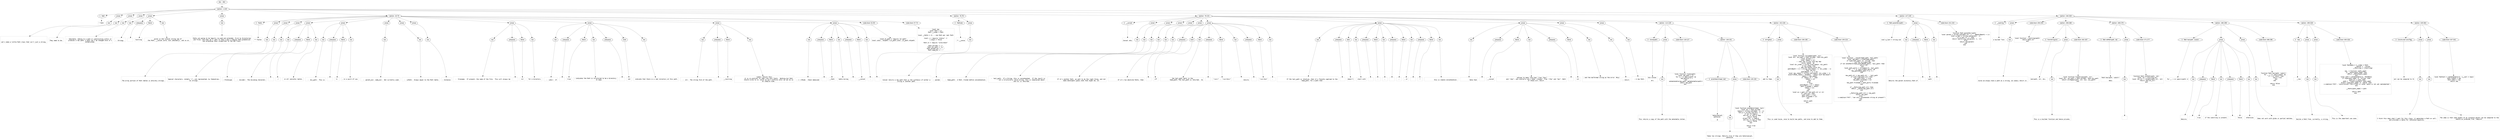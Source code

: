 digraph lpegNode {

node [fontname=Helvetica]
edge [style=dashed]

doc_0 [label="doc - 364"]


doc_0 -> { section_1}
{rank=same; section_1}

section_1 [label="section: 1-245"]


// END RANK doc_0

section_1 -> { header_2 prose_3 prose_4 prose_5 prose_6 prose_7 section_8 section_9 section_10 section_11 section_12}
{rank=same; header_2 prose_3 prose_4 prose_5 prose_6 prose_7 section_8 section_9 section_10 section_11 section_12}

header_2 [label="1 : Path"]

prose_3 [label="prose"]

prose_4 [label="prose"]

prose_5 [label="prose"]

prose_6 [label="prose"]

prose_7 [label="prose"]

section_8 [label="section: 20-75"]

section_9 [label="section: 76-78"]

section_10 [label="section: 79-151"]

section_11 [label="section: 227-245"]

section_12 [label="section: 246-328"]


// END RANK section_1

header_2 -> leaf_13
leaf_13  [color=Gray,shape=rectangle,fontname=Inconsolata,label="* Path"]
// END RANK header_2

prose_3 -> { raw_14}
{rank=same; raw_14}

raw_14 [label="raw"]


// END RANK prose_3

raw_14 -> leaf_15
leaf_15  [color=Gray,shape=rectangle,fontname=Inconsolata,label="


Let's make a little Path class that isn't just a string.
"]
// END RANK raw_14

prose_4 -> { raw_16}
{rank=same; raw_16}

raw_16 [label="raw"]


// END RANK prose_4

raw_16 -> leaf_17
leaf_17  [color=Gray,shape=rectangle,fontname=Inconsolata,label="
They need to be:
"]
// END RANK raw_16

prose_5 -> { raw_18}
{rank=same; raw_18}

raw_18 [label="raw"]


// END RANK prose_5

raw_18 -> leaf_19
leaf_19  [color=Gray,shape=rectangle,fontname=Inconsolata,label="
-  Immutable. Adding to a path or substituting within it
   produces a new path; a path can't be changed once it's
   established.
"]
// END RANK raw_18

prose_6 -> { raw_20 prespace_21 literal_22 raw_23}
{rank=same; raw_20 prespace_21 literal_22 raw_23}

raw_20 [label="raw"]

prespace_21 [label="prespace"]

literal_22 [label="literal"]

raw_23 [label="raw"]


// END RANK prose_6

raw_20 -> leaf_24
leaf_24  [color=Gray,shape=rectangle,fontname=Inconsolata,label="
-  Stringy. "]
// END RANK raw_20

prespace_21 -> leaf_25
leaf_25  [color=Gray,shape=rectangle,fontname=Inconsolata,label=" "]
// END RANK prespace_21

literal_22 -> leaf_26
leaf_26  [color=Gray,shape=rectangle,fontname=Inconsolata,label="tostring"]
// END RANK literal_22

raw_23 -> leaf_27
leaf_27  [color=Gray,shape=rectangle,fontname=Inconsolata,label=" gives us the literal string rep of
   the Path, __concat works (but immutably), and so on.
"]
// END RANK raw_23

prose_7 -> { raw_28}
{rank=same; raw_28}

raw_28 [label="raw"]


// END RANK prose_7

raw_28 -> leaf_29
leaf_29  [color=Gray,shape=rectangle,fontname=Inconsolata,label="
Paths are going to be heavily re-used and extended, first by Directories
and Files, and then we'll want to take a pass a making them grammatical
and extending their properties to the URI class.

"]
// END RANK raw_28

section_8 -> { header_30 prose_31 prose_32 prose_33 prose_34 prose_35 prose_36 prose_37 prose_38 prose_39 prose_40 prose_41 prose_42 codeblock_43 codeblock_44}
{rank=same; header_30 prose_31 prose_32 prose_33 prose_34 prose_35 prose_36 prose_37 prose_38 prose_39 prose_40 prose_41 prose_42 codeblock_43 codeblock_44}

header_30 [label="2 : Fields"]

prose_31 [label="prose"]

prose_32 [label="prose"]

prose_33 [label="prose"]

prose_34 [label="prose"]

prose_35 [label="prose"]

prose_36 [label="prose"]

prose_37 [label="prose"]

prose_38 [label="prose"]

prose_39 [label="prose"]

prose_40 [label="prose"]

prose_41 [label="prose"]

prose_42 [label="prose"]

codeblock_43 [label="code block 52-55"]

codeblock_44 [label="code block 57-73"]


// END RANK section_8

header_30 -> leaf_45
leaf_45  [color=Gray,shape=rectangle,fontname=Inconsolata,label="** Fields"]
// END RANK header_30

prose_31 -> { raw_46}
{rank=same; raw_46}

raw_46 [label="raw"]


// END RANK prose_31

raw_46 -> leaf_47
leaf_47  [color=Gray,shape=rectangle,fontname=Inconsolata,label="

The array portion of Path tables is entirely strings.
"]
// END RANK raw_46

prose_32 -> { raw_48}
{rank=same; raw_48}

raw_48 [label="raw"]


// END RANK prose_32

raw_48 -> leaf_49
leaf_49  [color=Gray,shape=rectangle,fontname=Inconsolata,label="
Special characters, notably \"/\", are represented, by themselves,
as strings.
"]
// END RANK raw_48

prose_33 -> { raw_50}
{rank=same; raw_50}

raw_50 [label="raw"]


// END RANK prose_33

raw_50 -> leaf_51
leaf_51  [color=Gray,shape=rectangle,fontname=Inconsolata,label="
- Prototype
"]
// END RANK raw_50

prose_34 -> { raw_52 prespace_53 literal_54 raw_55}
{rank=same; raw_52 prespace_53 literal_54 raw_55}

raw_52 [label="raw"]

prespace_53 [label="prespace"]

literal_54 [label="literal"]

raw_55 [label="raw"]


// END RANK prose_34

raw_52 -> leaf_56
leaf_56  [color=Gray,shape=rectangle,fontname=Inconsolata,label="
  -  divider:  The dividing character,"]
// END RANK raw_52

prespace_53 -> leaf_57
leaf_57  [color=Gray,shape=rectangle,fontname=Inconsolata,label=" "]
// END RANK prespace_53

literal_54 -> leaf_58
leaf_58  [color=Gray,shape=rectangle,fontname=Inconsolata,label="/"]
// END RANK literal_54

raw_55 -> leaf_59
leaf_59  [color=Gray,shape=rectangle,fontname=Inconsolata,label=" in all sensible realms.
"]
// END RANK raw_55

prose_35 -> { raw_60 prespace_61 literal_62 raw_63}
{rank=same; raw_60 prespace_61 literal_62 raw_63}

raw_60 [label="raw"]

prespace_61 [label="prespace"]

literal_62 [label="literal"]

raw_63 [label="raw"]


// END RANK prose_35

raw_60 -> leaf_64
leaf_64  [color=Gray,shape=rectangle,fontname=Inconsolata,label="
  -  div_patt:  This is"]
// END RANK raw_60

prespace_61 -> leaf_65
leaf_65  [color=Gray,shape=rectangle,fontname=Inconsolata,label=" "]
// END RANK prespace_61

literal_62 -> leaf_66
leaf_66  [color=Gray,shape=rectangle,fontname=Inconsolata,label="%/"]
// END RANK literal_62

raw_63 -> leaf_67
leaf_67  [color=Gray,shape=rectangle,fontname=Inconsolata,label=", in a quirk of Lua.
"]
// END RANK raw_63

prose_36 -> { raw_68}
{rank=same; raw_68}

raw_68 [label="raw"]


// END RANK prose_36

raw_68 -> leaf_69
leaf_69  [color=Gray,shape=rectangle,fontname=Inconsolata,label="
  -  parent_dir, same_dir:  Not currently used.
"]
// END RANK raw_68

prose_37 -> { raw_70}
{rank=same; raw_70}

raw_70 [label="raw"]


// END RANK prose_37

raw_70 -> leaf_71
leaf_71  [color=Gray,shape=rectangle,fontname=Inconsolata,label="
  -  isPath:  Always equal to the Path table.
"]
// END RANK raw_70

prose_38 -> { raw_72}
{rank=same; raw_72}

raw_72 [label="raw"]


// END RANK prose_38

raw_72 -> leaf_73
leaf_73  [color=Gray,shape=rectangle,fontname=Inconsolata,label="
- Instance
"]
// END RANK raw_72

prose_39 -> { raw_74 prespace_75 literal_76 raw_77}
{rank=same; raw_74 prespace_75 literal_76 raw_77}

raw_74 [label="raw"]

prespace_75 [label="prespace"]

literal_76 [label="literal"]

raw_77 [label="raw"]


// END RANK prose_39

raw_74 -> leaf_78
leaf_78  [color=Gray,shape=rectangle,fontname=Inconsolata,label="
  -  filename:  If present, the name of the file.  This will always be
               "]
// END RANK raw_74

prespace_75 -> leaf_79
leaf_79  [color=Gray,shape=rectangle,fontname=Inconsolata,label=" "]
// END RANK prespace_75

literal_76 -> leaf_80
leaf_80  [color=Gray,shape=rectangle,fontname=Inconsolata,label="nil"]
// END RANK literal_76

raw_77 -> leaf_81
leaf_81  [color=Gray,shape=rectangle,fontname=Inconsolata,label=" for a directory.
"]
// END RANK raw_77

prose_40 -> { raw_82 prespace_83 literal_84 raw_85 prespace_86 bold_87 raw_88}
{rank=same; raw_82 prespace_83 literal_84 raw_85 prespace_86 bold_87 raw_88}

raw_82 [label="raw"]

prespace_83 [label="prespace"]

literal_84 [label="literal"]

raw_85 [label="raw"]

prespace_86 [label="prespace"]

bold_87 [label="bold"]

raw_88 [label="raw"]


// END RANK prose_40

raw_82 -> leaf_89
leaf_89  [color=Gray,shape=rectangle,fontname=Inconsolata,label="
  -  isDir:  If"]
// END RANK raw_82

prespace_83 -> leaf_90
leaf_90  [color=Gray,shape=rectangle,fontname=Inconsolata,label=" "]
// END RANK prespace_83

literal_84 -> leaf_91
leaf_91  [color=Gray,shape=rectangle,fontname=Inconsolata,label="true"]
// END RANK literal_84

raw_85 -> leaf_92
leaf_92  [color=Gray,shape=rectangle,fontname=Inconsolata,label=", indicates the Path is structured to be a directory.
        It does"]
// END RANK raw_85

prespace_86 -> leaf_93
leaf_93  [color=Gray,shape=rectangle,fontname=Inconsolata,label=" "]
// END RANK prespace_86

bold_87 -> leaf_94
leaf_94  [color=Gray,shape=rectangle,fontname=Inconsolata,label="not"]
// END RANK bold_87

raw_88 -> leaf_95
leaf_95  [color=Gray,shape=rectangle,fontname=Inconsolata,label=" indicate that there is a real directory at this path.
"]
// END RANK raw_88

prose_41 -> { raw_96 prespace_97 literal_98 raw_99}
{rank=same; raw_96 prespace_97 literal_98 raw_99}

raw_96 [label="raw"]

prespace_97 [label="prespace"]

literal_98 [label="literal"]

raw_99 [label="raw"]


// END RANK prose_41

raw_96 -> leaf_100
leaf_100  [color=Gray,shape=rectangle,fontname=Inconsolata,label="
  -  str:  The string form of the path. "]
// END RANK raw_96

prespace_97 -> leaf_101
leaf_101  [color=Gray,shape=rectangle,fontname=Inconsolata,label=" "]
// END RANK prespace_97

literal_98 -> leaf_102
leaf_102  [color=Gray,shape=rectangle,fontname=Inconsolata,label="__tostring"]
// END RANK literal_98

raw_99 -> leaf_103
leaf_103  [color=Gray,shape=rectangle,fontname=Inconsolata,label=" simply returns this,
           it is in-contract to read from this field.  Nothing but Path
           should write to it, which we won't enforce until we can do so
           at compile time.
"]
// END RANK raw_99

prose_42 -> { raw_104 prespace_105 literal_106 raw_107 prespace_108 literal_109 raw_110}
{rank=same; raw_104 prespace_105 literal_106 raw_107 prespace_108 literal_109 raw_110}

raw_104 [label="raw"]

prespace_105 [label="prespace"]

literal_106 [label="literal"]

raw_107 [label="raw"]

prespace_108 [label="prespace"]

literal_109 [label="literal"]

raw_110 [label="raw"]


// END RANK prose_42

raw_104 -> leaf_111
leaf_111  [color=Gray,shape=rectangle,fontname=Inconsolata,label="
- [ ] #todo   Check memoized"]
// END RANK raw_104

prespace_105 -> leaf_112
leaf_112  [color=Gray,shape=rectangle,fontname=Inconsolata,label=" "]
// END RANK prespace_105

literal_106 -> leaf_113
leaf_113  [color=Gray,shape=rectangle,fontname=Inconsolata,label="__Path"]
// END RANK literal_106

raw_107 -> leaf_114
leaf_114  [color=Gray,shape=rectangle,fontname=Inconsolata,label=" table during"]
// END RANK raw_107

prespace_108 -> leaf_115
leaf_115  [color=Gray,shape=rectangle,fontname=Inconsolata,label=" "]
// END RANK prespace_108

literal_109 -> leaf_116
leaf_116  [color=Gray,shape=rectangle,fontname=Inconsolata,label="__concat"]
// END RANK literal_109

raw_110 -> leaf_117
leaf_117  [color=Gray,shape=rectangle,fontname=Inconsolata,label=".
"]
// END RANK raw_110

codeblock_43 -> leaf_118
leaf_118  [color=Gray,shape=rectangle,fontname=Inconsolata,label="local pl_path = require \"pl.path\"
local isdir, relpath = pl_path.isdir, pl_path.relpath"]
// END RANK codeblock_43

codeblock_44 -> leaf_119
leaf_119  [color=Gray,shape=rectangle,fontname=Inconsolata,label="local new
local Path = {}
Path.__index = Path

local __Paths = {} -- one Path per real Path

local s = require \"status\" ()
s.angry = false

Path.it = require \"core/check\"

Path.divider = \"/\"
Path.div_patt = \"%/\"
Path.parent_dir = \"..\"
Path.same_dir = \".\""]
// END RANK codeblock_44

section_9 -> { header_120 prose_121}
{rank=same; header_120 prose_121}

header_120 [label="2 : Methods"]

prose_121 [label="prose"]


// END RANK section_9

header_120 -> leaf_122
leaf_122  [color=Gray,shape=rectangle,fontname=Inconsolata,label="
** __conca"]
// END RANK header_120

prose_121 -> { raw_123}
{rank=same; raw_123}

raw_123 [label="raw"]


// END RANK prose_121

raw_123 -> leaf_124
leaf_124  [color=Gray,shape=rectangle,fontname=Inconsolata,label="

"]
// END RANK raw_123

section_10 -> { header_125 prose_126 prose_127 prose_128 prose_129 prose_130 prose_131 prose_132 prose_133 prose_134 prose_135 section_136 section_137}
{rank=same; header_125 prose_126 prose_127 prose_128 prose_129 prose_130 prose_131 prose_132 prose_133 prose_134 prose_135 section_136 section_137}

header_125 [label="2 : __concat"]

prose_126 [label="prose"]

prose_127 [label="prose"]

prose_128 [label="prose"]

prose_129 [label="prose"]

prose_130 [label="prose"]

prose_131 [label="prose"]

prose_132 [label="prose"]

prose_133 [label="prose"]

prose_134 [label="prose"]

prose_135 [label="prose"]

section_136 [label="section: 114-129"]

section_137 [label="section: 152-226"]


// END RANK section_10

header_125 -> leaf_138
leaf_138  [color=Gray,shape=rectangle,fontname=Inconsolata,label="
Concat retu"]
// END RANK header_125

prose_126 -> { raw_139}
{rank=same; raw_139}

raw_139 [label="raw"]


// END RANK prose_126

raw_139 -> leaf_140
leaf_140  [color=Gray,shape=rectangle,fontname=Inconsolata,label="

Concat returns a new path that is the synthesis of either a
string or another path.
"]
// END RANK raw_139

prose_127 -> { raw_141}
{rank=same; raw_141}

raw_141 [label="raw"]


// END RANK prose_127

raw_141 -> leaf_142
leaf_142  [color=Gray,shape=rectangle,fontname=Inconsolata,label="
- params
"]
// END RANK raw_141

prose_128 -> { raw_143}
{rank=same; raw_143}

raw_143 [label="raw"]


// END RANK prose_128

raw_143 -> leaf_144
leaf_144  [color=Gray,shape=rectangle,fontname=Inconsolata,label="
  -  head_path:  A Path. Cloned before concatenation.
"]
// END RANK raw_143

prose_129 -> { raw_145}
{rank=same; raw_145}

raw_145 [label="raw"]


// END RANK prose_129

raw_145 -> leaf_146
leaf_146  [color=Gray,shape=rectangle,fontname=Inconsolata,label="
  -  tail_path:  If a String, this is concatenated.  If the result is
           not a structurally valid string, this is complained about
           and nil is returned.
"]
// END RANK raw_145

prose_130 -> { raw_147}
{rank=same; raw_147}

raw_147 [label="raw"]


// END RANK prose_130

raw_147 -> leaf_148
leaf_148  [color=Gray,shape=rectangle,fontname=Inconsolata,label="
           If it's another Path, we want to do the right thing, and not
           make developers guess what that might be, so:
"]
// END RANK raw_147

prose_131 -> { raw_149 prespace_150 bold_151 raw_152 prespace_153 literal_154 raw_155 prespace_156 literal_157 raw_158}
{rank=same; raw_149 prespace_150 bold_151 raw_152 prespace_153 literal_154 raw_155 prespace_156 literal_157 raw_158}

raw_149 [label="raw"]

prespace_150 [label="prespace"]

bold_151 [label="bold"]

raw_152 [label="raw"]

prespace_153 [label="prespace"]

literal_154 [label="literal"]

raw_155 [label="raw"]

prespace_156 [label="prespace"]

literal_157 [label="literal"]

raw_158 [label="raw"]


// END RANK prose_131

raw_149 -> leaf_159
leaf_159  [color=Gray,shape=rectangle,fontname=Inconsolata,label="
           If it's two absolute Paths, then"]
// END RANK raw_149

prespace_150 -> leaf_160
leaf_160  [color=Gray,shape=rectangle,fontname=Inconsolata,label=" "]
// END RANK prespace_150

bold_151 -> leaf_161
leaf_161  [color=Gray,shape=rectangle,fontname=Inconsolata,label="iff"]
// END RANK bold_151

raw_152 -> leaf_162
leaf_162  [color=Gray,shape=rectangle,fontname=Inconsolata,label=" the tail_path nests in the
           head_path, the tail_path is returned.  So"]
// END RANK raw_152

prespace_153 -> leaf_163
leaf_163  [color=Gray,shape=rectangle,fontname=Inconsolata,label=" "]
// END RANK prespace_153

literal_154 -> leaf_164
leaf_164  [color=Gray,shape=rectangle,fontname=Inconsolata,label="\"/usr/\" .. \"/usr/bin/\""]
// END RANK literal_154

raw_155 -> leaf_165
leaf_165  [color=Gray,shape=rectangle,fontname=Inconsolata,label="
           returns"]
// END RANK raw_155

prespace_156 -> leaf_166
leaf_166  [color=Gray,shape=rectangle,fontname=Inconsolata,label=" "]
// END RANK prespace_156

literal_157 -> leaf_167
leaf_167  [color=Gray,shape=rectangle,fontname=Inconsolata,label="\"/usr/bin\""]
// END RANK literal_157

raw_158 -> leaf_168
leaf_168  [color=Gray,shape=rectangle,fontname=Inconsolata,label=".
"]
// END RANK raw_158

prose_132 -> { raw_169 prespace_170 italic_171 raw_172 prespace_173 literal_174 raw_175 prespace_176 literal_177 raw_178 prespace_179 literal_180 raw_181}
{rank=same; raw_169 prespace_170 italic_171 raw_172 prespace_173 literal_174 raw_175 prespace_176 literal_177 raw_178 prespace_179 literal_180 raw_181}

raw_169 [label="raw"]

prespace_170 [label="prespace"]

italic_171 [label="italic"]

raw_172 [label="raw"]

prespace_173 [label="prespace"]

literal_174 [label="literal"]

raw_175 [label="raw"]

prespace_176 [label="prespace"]

literal_177 [label="literal"]

raw_178 [label="raw"]

prespace_179 [label="prespace"]

literal_180 [label="literal"]

raw_181 [label="raw"]


// END RANK prose_132

raw_169 -> leaf_182
leaf_182  [color=Gray,shape=rectangle,fontname=Inconsolata,label="
           If the tail_path is relative, then it's flexibly applied to the
           head_path. For a path that"]
// END RANK raw_169

prespace_170 -> leaf_183
leaf_183  [color=Gray,shape=rectangle,fontname=Inconsolata,label=" "]
// END RANK prespace_170

italic_171 -> leaf_184
leaf_184  [color=Gray,shape=rectangle,fontname=Inconsolata,label="doesn't"]
// END RANK italic_171

raw_172 -> leaf_185
leaf_185  [color=Gray,shape=rectangle,fontname=Inconsolata,label=" start with"]
// END RANK raw_172

prespace_173 -> leaf_186
leaf_186  [color=Gray,shape=rectangle,fontname=Inconsolata,label=" "]
// END RANK prespace_173

literal_174 -> leaf_187
leaf_187  [color=Gray,shape=rectangle,fontname=Inconsolata,label="."]
// END RANK literal_174

raw_175 -> leaf_188
leaf_188  [color=Gray,shape=rectangle,fontname=Inconsolata,label=","]
// END RANK raw_175

prespace_176 -> leaf_189
leaf_189  [color=Gray,shape=rectangle,fontname=Inconsolata,label=" "]
// END RANK prespace_176

literal_177 -> leaf_190
leaf_190  [color=Gray,shape=rectangle,fontname=Inconsolata,label=".."]
// END RANK literal_177

raw_178 -> leaf_191
leaf_191  [color=Gray,shape=rectangle,fontname=Inconsolata,label=", or"]
// END RANK raw_178

prespace_179 -> leaf_192
leaf_192  [color=Gray,shape=rectangle,fontname=Inconsolata,label=" "]
// END RANK prespace_179

literal_180 -> leaf_193
leaf_193  [color=Gray,shape=rectangle,fontname=Inconsolata,label="*"]
// END RANK literal_180

raw_181 -> leaf_194
leaf_194  [color=Gray,shape=rectangle,fontname=Inconsolata,label=",
           this is simple concatenation.
"]
// END RANK raw_181

prose_133 -> { raw_195 prespace_196 literal_197 raw_198 prespace_199 literal_200 raw_201}
{rank=same; raw_195 prespace_196 literal_197 raw_198 prespace_199 literal_200 raw_201}

raw_195 [label="raw"]

prespace_196 [label="prespace"]

literal_197 [label="literal"]

raw_198 [label="raw"]

prespace_199 [label="prespace"]

literal_200 [label="literal"]

raw_201 [label="raw"]


// END RANK prose_133

raw_195 -> leaf_202
leaf_202  [color=Gray,shape=rectangle,fontname=Inconsolata,label="
           Note that"]
// END RANK raw_195

prespace_196 -> leaf_203
leaf_203  [color=Gray,shape=rectangle,fontname=Inconsolata,label=" "]
// END RANK prespace_196

literal_197 -> leaf_204
leaf_204  [color=Gray,shape=rectangle,fontname=Inconsolata,label="__concat"]
// END RANK literal_197

raw_198 -> leaf_205
leaf_205  [color=Gray,shape=rectangle,fontname=Inconsolata,label=" refuses to make \"foo//bar\" from \"foo/\"
           and \"/bar\", and similarly won't make \"/foobar\" from \"/foo\" and \"bar\". Both
           of these will return"]
// END RANK raw_198

prespace_199 -> leaf_206
leaf_206  [color=Gray,shape=rectangle,fontname=Inconsolata,label=" "]
// END RANK prespace_199

literal_200 -> leaf_207
leaf_207  [color=Gray,shape=rectangle,fontname=Inconsolata,label="nil"]
// END RANK literal_200

raw_201 -> leaf_208
leaf_208  [color=Gray,shape=rectangle,fontname=Inconsolata,label=", and the malformed string as the error. #nyi


"]
// END RANK raw_201

prose_134 -> { raw_209}
{rank=same; raw_209}

raw_209 [label="raw"]


// END RANK prose_134

raw_209 -> leaf_210
leaf_210  [color=Gray,shape=rectangle,fontname=Inconsolata,label="
- return
"]
// END RANK raw_209

prose_135 -> { raw_211}
{rank=same; raw_211}

raw_211 [label="raw"]


// END RANK prose_135

raw_211 -> leaf_212
leaf_212  [color=Gray,shape=rectangle,fontname=Inconsolata,label="
  - A new Path.

"]
// END RANK raw_211

section_136 -> { header_213 prose_214 codeblock_215 section_216}
{rank=same; header_213 prose_214 codeblock_215 section_216}

header_213 [label="3 : clone(path)"]

prose_214 [label="prose"]

codeblock_215 [label="code block 118-127"]

section_216 [label="section: 130-151"]


// END RANK section_136

header_213 -> leaf_217
leaf_217  [color=Gray,shape=rectangle,fontname=Inconsolata,label="ble stolen.

#!l"]
// END RANK header_213

prose_214 -> { raw_218}
{rank=same; raw_218}

raw_218 [label="raw"]


// END RANK prose_214

raw_218 -> leaf_219
leaf_219  [color=Gray,shape=rectangle,fontname=Inconsolata,label="

This returns a copy of the path with the metatable stolen.
"]
// END RANK raw_218

codeblock_215 -> leaf_220
leaf_220  [color=Gray,shape=rectangle,fontname=Inconsolata,label="local function clone(path)
  local new_path = {}
  for k,v in pairs(path) do
    new_path[k] = v
  end
  setmetatable(new_path, getmetatable(path))
  return new_path
end"]
// END RANK codeblock_215

section_216 -> { header_221 prose_222 codeblock_223}
{rank=same; header_221 prose_222 codeblock_223}

header_221 [label="4 : endsMatch(head, tail)"]

prose_222 [label="prose"]

codeblock_223 [label="code block 135-150"]


// END RANK section_216

header_221 -> leaf_224
leaf_224  [color=Gray,shape=rectangle,fontname=Inconsolata,label=" heterosexual,
pathwise.

#"]
// END RANK header_221

prose_222 -> { raw_225}
{rank=same; raw_225}

raw_225 [label="raw"]


// END RANK prose_222

raw_225 -> leaf_226
leaf_226  [color=Gray,shape=rectangle,fontname=Inconsolata,label="

Takes two strings. Returns true if they are heterosexual,
pathwise.
"]
// END RANK raw_225

codeblock_223 -> leaf_227
leaf_227  [color=Gray,shape=rectangle,fontname=Inconsolata,label="local function endsMatch(head, tail)
   local div = Path.divider
   head_b = string.sub(head, -2, -1)
   tail_b = string.sub(tail, 1, 1)
   if div == head_b
      and div == tail_b then
      return false
   elseif div ~= head_b
      and div ~= tail_b then
      return false
   end

   return true
end"]
// END RANK codeblock_223

section_137 -> { header_228 prose_229 codeblock_230 codeblock_231}
{rank=same; header_228 prose_229 codeblock_230 codeblock_231}

header_228 [label="3 : stringAwk"]

prose_229 [label="prose"]

codeblock_230 [label="code block 156-190"]

codeblock_231 [label="code block 193-224"]


// END RANK section_137

header_228 -> leaf_232
leaf_232  [color=Gray,shape=rectangle,fontname=Inconsolata,label=" add to them."]
// END RANK header_228

prose_229 -> { raw_233}
{rank=same; raw_233}

raw_233 [label="raw"]


// END RANK prose_229

raw_233 -> leaf_234
leaf_234  [color=Gray,shape=rectangle,fontname=Inconsolata,label="

This is used twice, once to build new paths, and once to add to them.
"]
// END RANK raw_233

codeblock_230 -> leaf_235
leaf_235  [color=Gray,shape=rectangle,fontname=Inconsolata,label="local function stringAwk(path, str)
  local div, div_patt = Path.divider, Path.div_patt
  local phrase = \"\"
  local remain = str
    -- chew the string like Pac Man
  while remain  do
    local dir_index = string.find(remain, div_patt)
    if dir_index then
      -- add the handle minus div
      path[#path + 1] = string.sub(remain, 1, dir_index - 1)
      -- then the div
      path[#path + 1] = div
      local new_remain = string.sub(remain, dir_index + 1)
      assert(#new_remain < #remain, \"remain must decrease\")
      remain = new_remain
      if remain == \"\" then
        remain = nil
      end
    else
      -- file
      path[#path + 1] = remain
      path.filename = remain
      remain = nil
    end
  end
   local ps = path.str and path.str or str
  if isdir(ps) then
    path.isDir = true
      path.filename = nil
  end

  return path
end"]
// END RANK codeblock_230

codeblock_231 -> leaf_236
leaf_236  [color=Gray,shape=rectangle,fontname=Inconsolata,label="local function __concat(head_path, tail_path)
  local new_path = clone(head_path)
  if type(tail_path) == 'string' then
    -- use the stringbuilder
      if not endsMatch(head_path[#head_path], tail_path) then
         return nil
      end
    local path_parts = stringAwk({}, tail_path)
    for _, v in ipairs(path_parts) do
      new_path[#new_path + 1] = v
    end

    new_path.str = new_path.str .. tail_path
    if isdir(new_path.str) then
      new_path.isDir = true
      new_path.filename = nil
    else
      new_path.filename = path_parts.filename
    end

    if __Paths[new_path.str] then
      return __Paths[new_path.str]
    end

      __Paths[new_path.str] = new_path
    return new_path
  else
    s:complain(\"NYI\", \"can only concatenate string at present\")
  end
end"]
// END RANK codeblock_231

section_11 -> { header_237 prose_238 codeblock_239}
{rank=same; header_237 prose_238 codeblock_239}

header_237 [label="2 : Path.parentDir(path)"]

prose_238 [label="prose"]

codeblock_239 [label="code block 231-243"]


// END RANK section_11

header_237 -> leaf_240
leaf_240  [color=Gray,shape=rectangle,fontname=Inconsolata,label="ocal p_last = string.sub"]
// END RANK header_237

prose_238 -> { raw_241 prespace_242 literal_243 raw_244}
{rank=same; raw_241 prespace_242 literal_243 raw_244}

raw_241 [label="raw"]

prespace_242 [label="prespace"]

literal_243 [label="literal"]

raw_244 [label="raw"]


// END RANK prose_238

raw_241 -> leaf_245
leaf_245  [color=Gray,shape=rectangle,fontname=Inconsolata,label="

Returns the parent directory Path of"]
// END RANK raw_241

prespace_242 -> leaf_246
leaf_246  [color=Gray,shape=rectangle,fontname=Inconsolata,label=" "]
// END RANK prespace_242

literal_243 -> leaf_247
leaf_247  [color=Gray,shape=rectangle,fontname=Inconsolata,label="path"]
// END RANK literal_243

raw_244 -> leaf_248
leaf_248  [color=Gray,shape=rectangle,fontname=Inconsolata,label=".
"]
// END RANK raw_244

codeblock_239 -> leaf_249
leaf_249  [color=Gray,shape=rectangle,fontname=Inconsolata,label="function Path.parentDir(path)
   local parent = string.sub(path.str, 1, - (#path[#path] + 1))
   local p_last = string.sub(parent, -1)
   if p_last == \"/\" then
      return new(string.sub(parent, 1, -2))
   else
      return new(parent)
   end
end

"]
// END RANK codeblock_239

section_12 -> { header_250 prose_251 codeblock_252 section_253 section_254 section_255 section_256 section_257}
{rank=same; header_250 prose_251 codeblock_252 section_253 section_254 section_255 section_256 section_257}

header_250 [label="2 : __tostring"]

prose_251 [label="prose"]

codeblock_252 [label="code block 250-254"]

section_253 [label="section: 258-268"]

section_254 [label="section: 269-279"]

section_255 [label="section: 280-298"]

section_256 [label="section: 299-328"]

section_257 [label="section: 329-364"]


// END RANK section_12

header_250 -> leaf_258
leaf_258  [color=Gray,shape=rectangle,fontname=Inconsolata,label="a builder func"]
// END RANK header_250

prose_251 -> { raw_259}
{rank=same; raw_259}

raw_259 [label="raw"]


// END RANK prose_251

raw_259 -> leaf_260
leaf_260  [color=Gray,shape=rectangle,fontname=Inconsolata,label="

Since we always have a path as a string, we simply return it.
"]
// END RANK raw_259

codeblock_252 -> leaf_261
leaf_261  [color=Gray,shape=rectangle,fontname=Inconsolata,label="local function __tostring(path)
  return path.str
end"]
// END RANK codeblock_252

section_253 -> { header_262 prose_263 codeblock_264}
{rank=same; header_262 prose_263 codeblock_264}

header_262 [label="3 : fromString(str)"]

prose_263 [label="prose"]

codeblock_264 [label="code block 262-267"]


// END RANK section_253

header_262 -> leaf_265
leaf_265  [color=Gray,shape=rectangle,fontname=Inconsolata,label="Awk(path, str, div, "]
// END RANK header_262

prose_263 -> { raw_266}
{rank=same; raw_266}

raw_266 [label="raw"]


// END RANK prose_263

raw_266 -> leaf_267
leaf_267  [color=Gray,shape=rectangle,fontname=Inconsolata,label="

This is a builder function and hence private.
"]
// END RANK raw_266

codeblock_264 -> leaf_268
leaf_268  [color=Gray,shape=rectangle,fontname=Inconsolata,label="local function fromString(path, str)
  local div, div_patt = Path.divider, Path.div_patt
  return stringAwk(path, str, div, div_patt)
end"]
// END RANK codeblock_264

section_254 -> { header_269 prose_270 codeblock_271}
{rank=same; header_269 prose_270 codeblock_271}

header_269 [label="3 : Path.relPath(path, rel)"]

prose_270 [label="prose"]

codeblock_271 [label="code block 271-277"]


// END RANK section_254

header_269 -> leaf_272
leaf_272  [color=Gray,shape=rectangle,fontname=Inconsolata,label="Path.has(path, substr)

Retu"]
// END RANK header_269

prose_270 -> { raw_273}
{rank=same; raw_273}

raw_273 [label="raw"]


// END RANK prose_270

raw_273 -> leaf_274
leaf_274  [color=Gray,shape=rectangle,fontname=Inconsolata,label="
"]
// END RANK raw_273

codeblock_271 -> leaf_275
leaf_275  [color=Gray,shape=rectangle,fontname=Inconsolata,label="function Path.relPath(path, rel)
   local rel = tostring(rel)
   local rel_str = relpath(path.str, rel)
   return new(rel_str)
end"]
// END RANK codeblock_271

section_255 -> { header_276 prose_277 prose_278 codeblock_279}
{rank=same; header_276 prose_277 prose_278 codeblock_279}

header_276 [label="3 : Path.has(path, substr)"]

prose_277 [label="prose"]

prose_278 [label="prose"]

codeblock_279 [label="code block 286-296"]


// END RANK section_255

header_276 -> leaf_280
leaf_280  [color=Gray,shape=rectangle,fontname=Inconsolata,label=" for _, v in ipairs(path) d"]
// END RANK header_276

prose_277 -> { raw_281 prespace_282 literal_283 raw_284 prespace_285 literal_286 raw_287}
{rank=same; raw_281 prespace_282 literal_283 raw_284 prespace_285 literal_286 raw_287}

raw_281 [label="raw"]

prespace_282 [label="prespace"]

literal_283 [label="literal"]

raw_284 [label="raw"]

prespace_285 [label="prespace"]

literal_286 [label="literal"]

raw_287 [label="raw"]


// END RANK prose_277

raw_281 -> leaf_288
leaf_288  [color=Gray,shape=rectangle,fontname=Inconsolata,label="

Returns"]
// END RANK raw_281

prespace_282 -> leaf_289
leaf_289  [color=Gray,shape=rectangle,fontname=Inconsolata,label=" "]
// END RANK prespace_282

literal_283 -> leaf_290
leaf_290  [color=Gray,shape=rectangle,fontname=Inconsolata,label="true"]
// END RANK literal_283

raw_284 -> leaf_291
leaf_291  [color=Gray,shape=rectangle,fontname=Inconsolata,label=" if the substring is present,"]
// END RANK raw_284

prespace_285 -> leaf_292
leaf_292  [color=Gray,shape=rectangle,fontname=Inconsolata,label=" "]
// END RANK prespace_285

literal_286 -> leaf_293
leaf_293  [color=Gray,shape=rectangle,fontname=Inconsolata,label="false"]
// END RANK literal_286

raw_287 -> leaf_294
leaf_294  [color=Gray,shape=rectangle,fontname=Inconsolata,label=" otherwise.
"]
// END RANK raw_287

prose_278 -> { raw_295}
{rank=same; raw_295}

raw_295 [label="raw"]


// END RANK prose_278

raw_295 -> leaf_296
leaf_296  [color=Gray,shape=rectangle,fontname=Inconsolata,label="
Does not work with globs or partial matches.
"]
// END RANK raw_295

codeblock_279 -> leaf_297
leaf_297  [color=Gray,shape=rectangle,fontname=Inconsolata,label="function Path.has(path, substr)
   for _, v in ipairs(path) do
      if v == substr then
         return true
      end
   end

   return false
end"]
// END RANK codeblock_279

section_256 -> { header_298 prose_299 prose_300 codeblock_301}
{rank=same; header_298 prose_299 prose_300 codeblock_301}

header_298 [label="3 : new"]

prose_299 [label="prose"]

prose_300 [label="prose"]

codeblock_301 [label="code block 305-326"]


// END RANK section_256

header_298 -> leaf_302
leaf_302  [color=Gray,shape=rectangle,fontname=Inconsolata,label="   __tos"]
// END RANK header_298

prose_299 -> { raw_303}
{rank=same; raw_303}

raw_303 [label="raw"]


// END RANK prose_299

raw_303 -> leaf_304
leaf_304  [color=Gray,shape=rectangle,fontname=Inconsolata,label="

Builds a Path from, currently, a string.
"]
// END RANK raw_303

prose_300 -> { raw_305}
{rank=same; raw_305}

raw_305 [label="raw"]


// END RANK prose_300

raw_305 -> leaf_306
leaf_306  [color=Gray,shape=rectangle,fontname=Inconsolata,label="
This is the important use case.
"]
// END RANK raw_305

codeblock_301 -> leaf_307
leaf_307  [color=Gray,shape=rectangle,fontname=Inconsolata,label="local PathMeta = {__index = Path,
                  __concat = __concat,
                  __tostring = __tostring}

new  = function (path_seed)
  if __Paths[path_seed] then
    return __Paths[path_seed]
  end
  local path = setmetatable({}, PathMeta)
  if type(path_seed) == 'string' then
    path.str = path_seed
    path =  fromString(path, path_seed)
  elseif type(path_seed) == 'table' then
    s:complain(\"NYI\", 'construction from a Path or other table is not yet implemented')
  end

  __Paths[path_seed] = path

  return path
end"]
// END RANK codeblock_301

section_257 -> { header_308 prose_309 prose_310 codeblock_311}
{rank=same; header_308 prose_309 prose_310 codeblock_311}

header_308 [label="3 : Constructor and flag"]

prose_309 [label="prose"]

prose_310 [label="prose"]

codeblock_311 [label="code block 337-342"]


// END RANK section_257

header_308 -> leaf_312
leaf_312  [color=Gray,shape=rectangle,fontname=Inconsolata,label="ect can be compared to th"]
// END RANK header_308

prose_309 -> { raw_313}
{rank=same; raw_313}

raw_313 [label="raw"]


// END RANK prose_309

raw_313 -> leaf_314
leaf_314  [color=Gray,shape=rectangle,fontname=Inconsolata,label="

I think this does what I want for this class: it generates a Path on call,
and provides a table for reference equality.
"]
// END RANK raw_313

prose_310 -> { raw_315}
{rank=same; raw_315}

raw_315 [label="raw"]


// END RANK prose_310

raw_315 -> leaf_316
leaf_316  [color=Gray,shape=rectangle,fontname=Inconsolata,label="
The idea is that some aspect of an instance object can be compared to the
module as produced from \"require\".
"]
// END RANK raw_315

codeblock_311 -> leaf_317
leaf_317  [color=Gray,shape=rectangle,fontname=Inconsolata,label="local PathCall = setmetatable({}, {__call = new})
Path.isPath = new
Path.idEst = new
return new"]
// END RANK codeblock_311


}
